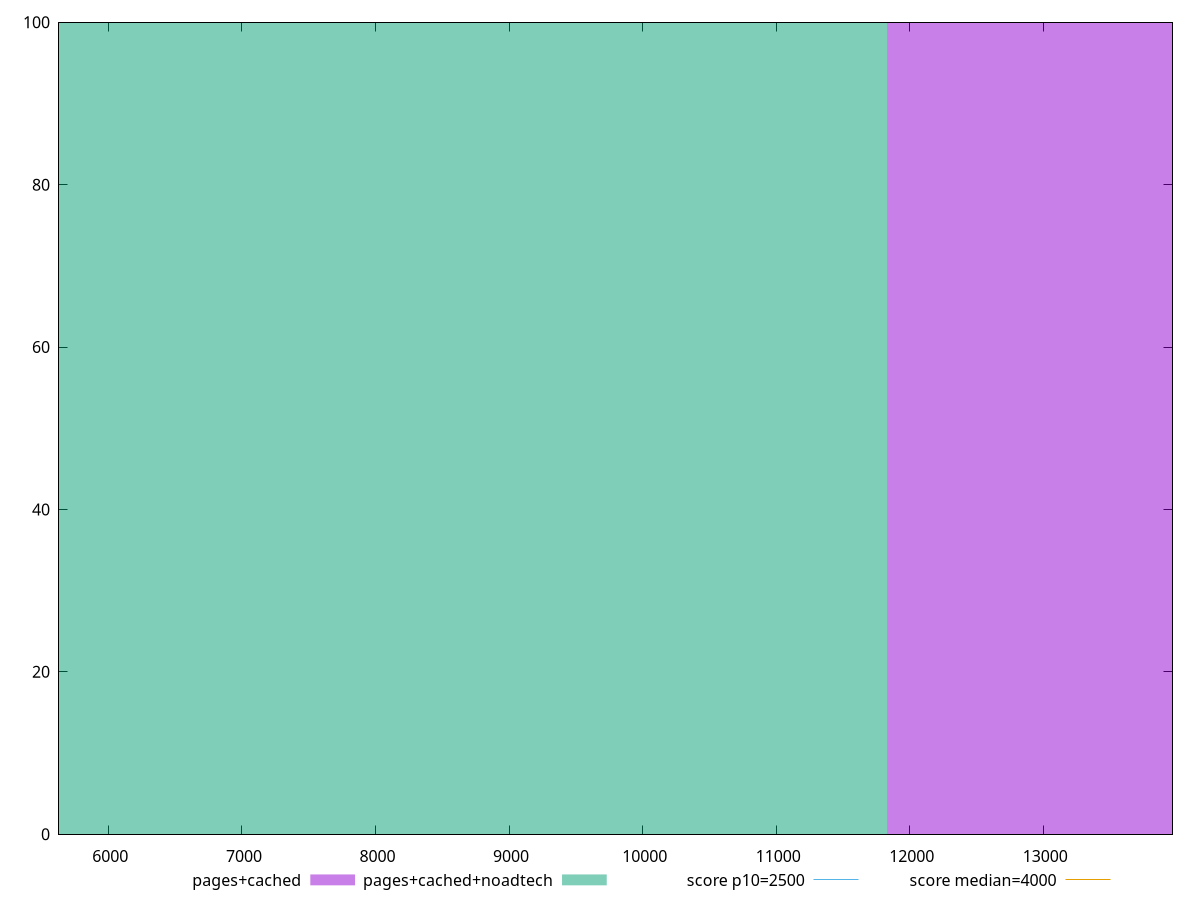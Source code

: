 reset

$pagesCached <<EOF
15772.970311288023 100
EOF

$pagesCachedNoadtech <<EOF
7886.485155644012 100
EOF

set key outside below
set boxwidth 7886.485155644012
set xrange [5630.380500000001:13966.789000000002]
set yrange [0:100]
set trange [0:100]
set style fill transparent solid 0.5 noborder

set parametric
set terminal svg size 640, 500 enhanced background rgb 'white'
set output "report_00012_2021-02-09T11:01:39.952Z/largest-contentful-paint/comparison/histogram/1_vs_2.svg"

plot $pagesCached title "pages+cached" with boxes, \
     $pagesCachedNoadtech title "pages+cached+noadtech" with boxes, \
     2500,t title "score p10=2500", \
     4000,t title "score median=4000"

reset
